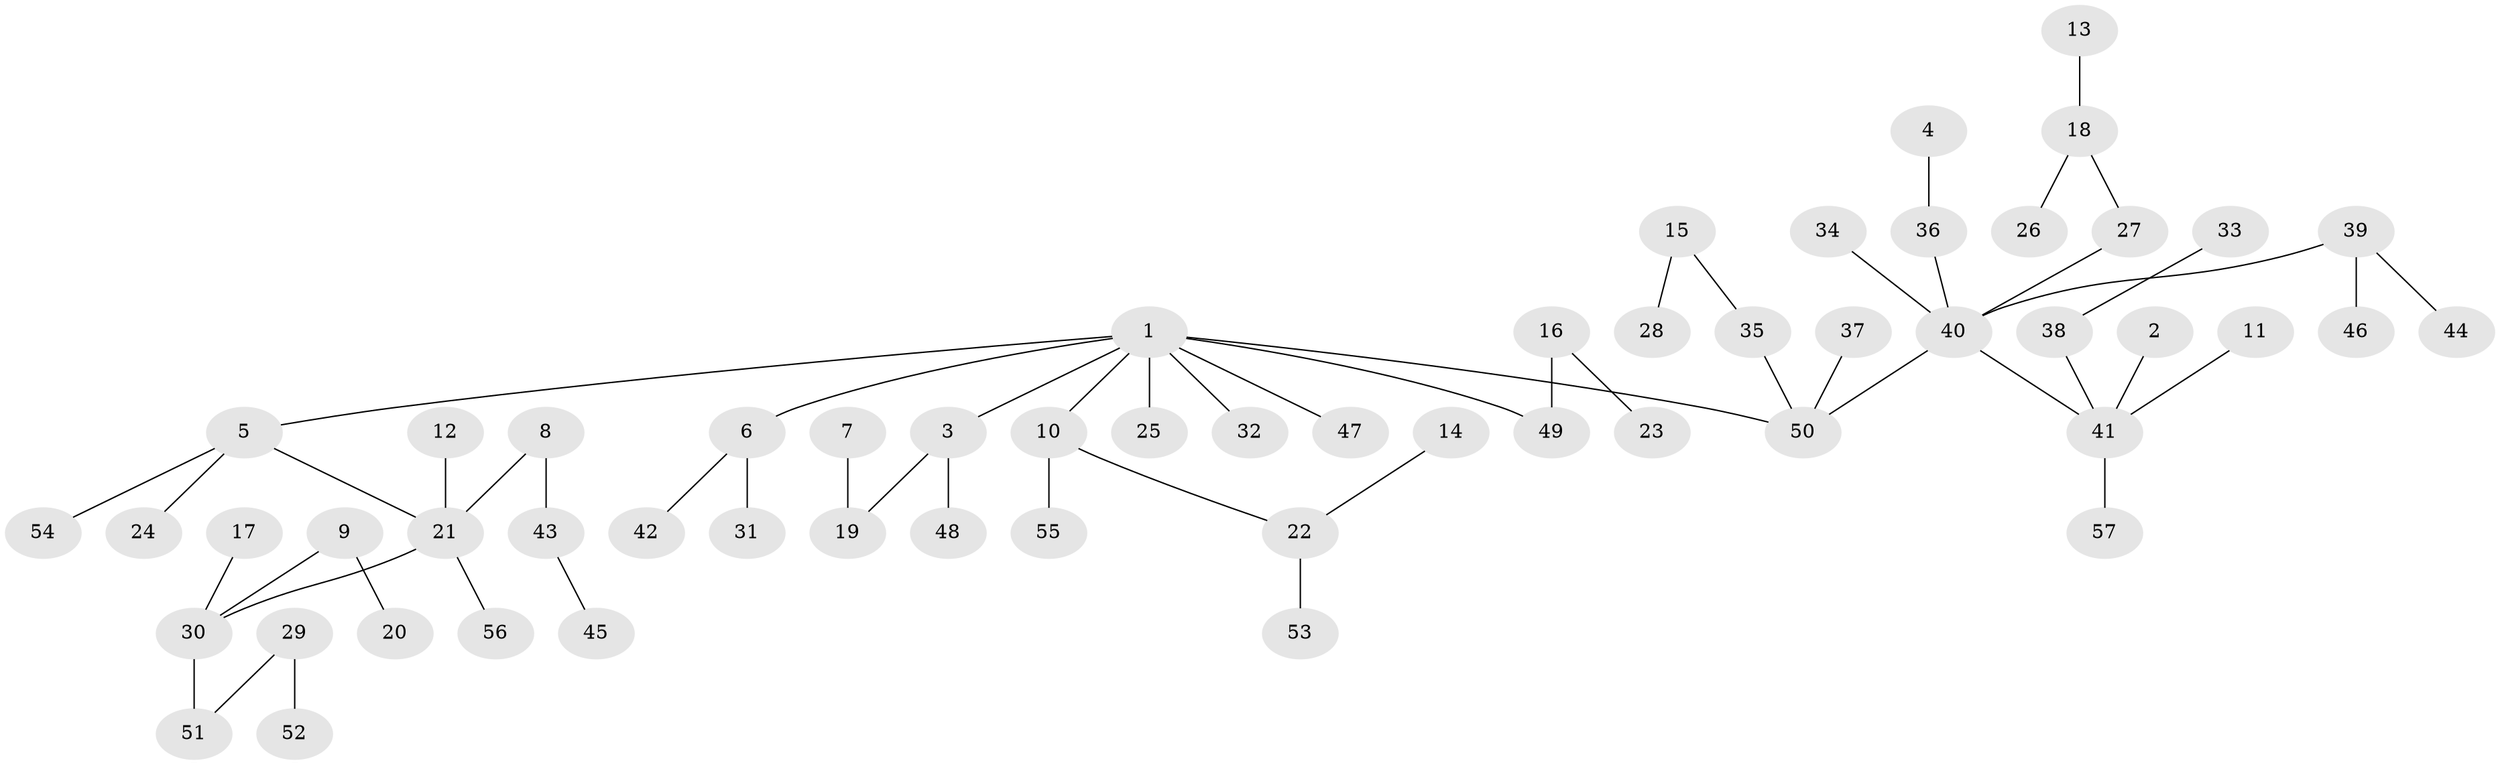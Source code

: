 // original degree distribution, {5: 0.05309734513274336, 3: 0.168141592920354, 2: 0.23008849557522124, 6: 0.008849557522123894, 4: 0.05309734513274336, 1: 0.48672566371681414}
// Generated by graph-tools (version 1.1) at 2025/26/03/09/25 03:26:31]
// undirected, 57 vertices, 56 edges
graph export_dot {
graph [start="1"]
  node [color=gray90,style=filled];
  1;
  2;
  3;
  4;
  5;
  6;
  7;
  8;
  9;
  10;
  11;
  12;
  13;
  14;
  15;
  16;
  17;
  18;
  19;
  20;
  21;
  22;
  23;
  24;
  25;
  26;
  27;
  28;
  29;
  30;
  31;
  32;
  33;
  34;
  35;
  36;
  37;
  38;
  39;
  40;
  41;
  42;
  43;
  44;
  45;
  46;
  47;
  48;
  49;
  50;
  51;
  52;
  53;
  54;
  55;
  56;
  57;
  1 -- 3 [weight=1.0];
  1 -- 5 [weight=1.0];
  1 -- 6 [weight=1.0];
  1 -- 10 [weight=1.0];
  1 -- 25 [weight=1.0];
  1 -- 32 [weight=1.0];
  1 -- 47 [weight=1.0];
  1 -- 49 [weight=1.0];
  1 -- 50 [weight=1.0];
  2 -- 41 [weight=1.0];
  3 -- 19 [weight=1.0];
  3 -- 48 [weight=1.0];
  4 -- 36 [weight=1.0];
  5 -- 21 [weight=1.0];
  5 -- 24 [weight=1.0];
  5 -- 54 [weight=1.0];
  6 -- 31 [weight=1.0];
  6 -- 42 [weight=1.0];
  7 -- 19 [weight=1.0];
  8 -- 21 [weight=1.0];
  8 -- 43 [weight=1.0];
  9 -- 20 [weight=1.0];
  9 -- 30 [weight=1.0];
  10 -- 22 [weight=1.0];
  10 -- 55 [weight=1.0];
  11 -- 41 [weight=1.0];
  12 -- 21 [weight=1.0];
  13 -- 18 [weight=1.0];
  14 -- 22 [weight=1.0];
  15 -- 28 [weight=1.0];
  15 -- 35 [weight=1.0];
  16 -- 23 [weight=1.0];
  16 -- 49 [weight=1.0];
  17 -- 30 [weight=1.0];
  18 -- 26 [weight=1.0];
  18 -- 27 [weight=1.0];
  21 -- 30 [weight=1.0];
  21 -- 56 [weight=1.0];
  22 -- 53 [weight=1.0];
  27 -- 40 [weight=1.0];
  29 -- 51 [weight=1.0];
  29 -- 52 [weight=1.0];
  30 -- 51 [weight=1.0];
  33 -- 38 [weight=1.0];
  34 -- 40 [weight=1.0];
  35 -- 50 [weight=1.0];
  36 -- 40 [weight=1.0];
  37 -- 50 [weight=1.0];
  38 -- 41 [weight=1.0];
  39 -- 40 [weight=1.0];
  39 -- 44 [weight=1.0];
  39 -- 46 [weight=1.0];
  40 -- 41 [weight=1.0];
  40 -- 50 [weight=1.0];
  41 -- 57 [weight=1.0];
  43 -- 45 [weight=1.0];
}
